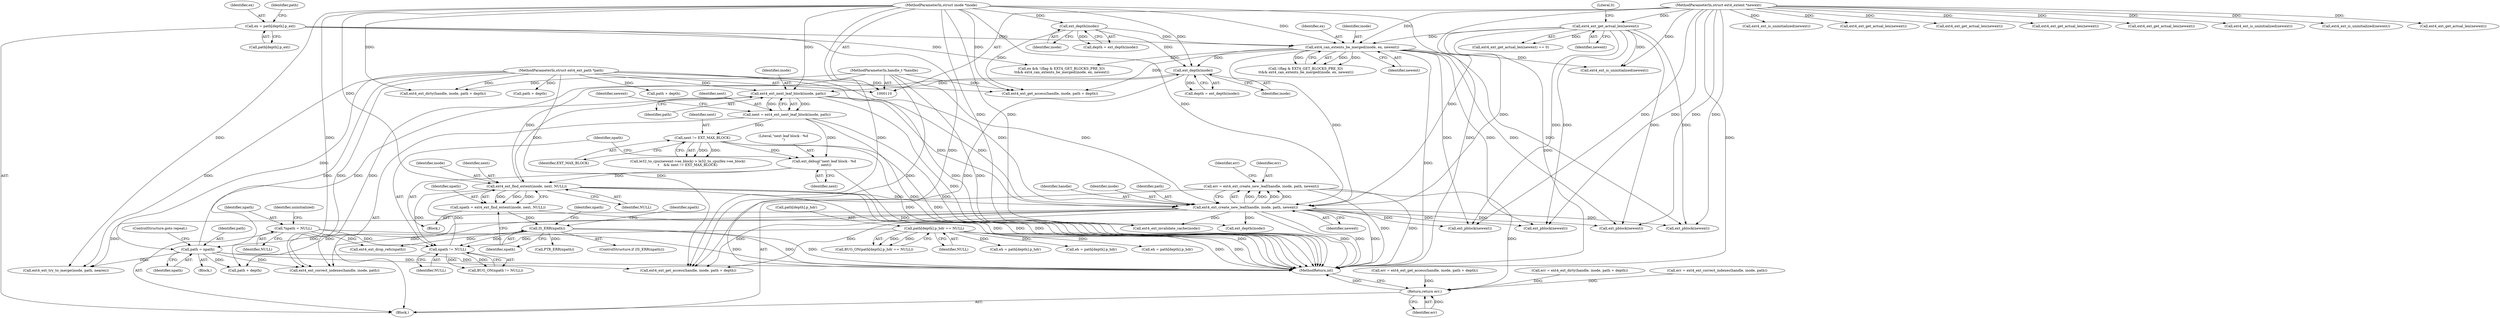 digraph "0_linux_744692dc059845b2a3022119871846e74d4f6e11_1@API" {
"1000341" [label="(Call,err = ext4_ext_create_new_leaf(handle, inode, path, newext))"];
"1000343" [label="(Call,ext4_ext_create_new_leaf(handle, inode, path, newext))"];
"1000111" [label="(MethodParameterIn,handle_t *handle)"];
"1000258" [label="(Call,ext4_ext_next_leaf_block(inode, path))"];
"1000232" [label="(Call,ext_depth(inode))"];
"1000285" [label="(Call,ext4_ext_find_extent(inode, next, NULL))"];
"1000112" [label="(MethodParameterIn,struct inode *inode)"];
"1000276" [label="(Call,ext_debug(\"next leaf block - %d\n\", next))"];
"1000272" [label="(Call,next != EXT_MAX_BLOCK)"];
"1000256" [label="(Call,next = ext4_ext_next_leaf_block(inode, path))"];
"1000280" [label="(Call,npath != NULL)"];
"1000122" [label="(Call,*npath = NULL)"];
"1000290" [label="(Call,IS_ERR(npath))"];
"1000283" [label="(Call,npath = ext4_ext_find_extent(inode, next, NULL))"];
"1000150" [label="(Call,path[depth].p_hdr == NULL)"];
"1000140" [label="(Call,ext_depth(inode))"];
"1000165" [label="(Call,ext4_can_extents_be_merged(inode, ex, newext))"];
"1000142" [label="(Call,ex = path[depth].p_ext)"];
"1000135" [label="(Call,ext4_ext_get_actual_len(newext))"];
"1000114" [label="(MethodParameterIn,struct ext4_extent *newext)"];
"1000327" [label="(Call,path = npath)"];
"1000113" [label="(MethodParameterIn,struct ext4_ext_path *path)"];
"1000610" [label="(Return,return err;)"];
"1000230" [label="(Call,depth = ext_depth(inode))"];
"1000114" [label="(MethodParameterIn,struct ext4_extent *newext)"];
"1000391" [label="(Call,ext_pblock(newext))"];
"1000124" [label="(Identifier,NULL)"];
"1000131" [label="(Identifier,uninitialized)"];
"1000370" [label="(Call,err = ext4_ext_get_access(handle, inode, path + depth))"];
"1000232" [label="(Call,ext_depth(inode))"];
"1000191" [label="(Call,path + depth)"];
"1000585" [label="(Call,ext4_ext_correct_indexes(handle, inode, path))"];
"1000256" [label="(Call,next = ext4_ext_next_leaf_block(inode, path))"];
"1000141" [label="(Identifier,inode)"];
"1000604" [label="(Call,ext4_ext_drop_refs(npath))"];
"1000393" [label="(Call,ext4_ext_is_uninitialized(newext))"];
"1000608" [label="(Call,ext4_ext_invalidate_cache(inode))"];
"1000274" [label="(Identifier,EXT_MAX_BLOCK)"];
"1000258" [label="(Call,ext4_ext_next_leaf_block(inode, path))"];
"1000375" [label="(Call,path + depth)"];
"1000346" [label="(Identifier,path)"];
"1000151" [label="(Call,path[depth].p_hdr)"];
"1000150" [label="(Call,path[depth].p_hdr == NULL)"];
"1000172" [label="(Call,ext4_ext_is_uninitialized(newext))"];
"1000135" [label="(Call,ext4_ext_get_actual_len(newext))"];
"1000353" [label="(Call,ext_depth(inode))"];
"1000451" [label="(Call,ext_pblock(newext))"];
"1000122" [label="(Call,*npath = NULL)"];
"1000167" [label="(Identifier,ex)"];
"1000395" [label="(Call,ext4_ext_get_actual_len(newext))"];
"1000266" [label="(Identifier,newext)"];
"1000515" [label="(Call,ext_pblock(newext))"];
"1000349" [label="(Identifier,err)"];
"1000234" [label="(Call,eh = path[depth].p_hdr)"];
"1000168" [label="(Identifier,newext)"];
"1000144" [label="(Call,path[depth].p_ext)"];
"1000137" [label="(Literal,0)"];
"1000330" [label="(ControlStructure,goto repeat;)"];
"1000143" [label="(Identifier,ex)"];
"1000282" [label="(Identifier,NULL)"];
"1000285" [label="(Call,ext4_ext_find_extent(inode, next, NULL))"];
"1000519" [label="(Call,ext4_ext_get_actual_len(newext))"];
"1000188" [label="(Call,ext4_ext_get_access(handle, inode, path + depth))"];
"1000344" [label="(Identifier,handle)"];
"1000612" [label="(MethodReturn,int)"];
"1000372" [label="(Call,ext4_ext_get_access(handle, inode, path + depth))"];
"1000275" [label="(Block,)"];
"1000329" [label="(Identifier,npath)"];
"1000260" [label="(Identifier,path)"];
"1000165" [label="(Call,ext4_can_extents_be_merged(inode, ex, newext))"];
"1000293" [label="(Call,PTR_ERR(npath))"];
"1000592" [label="(Call,err = ext4_ext_dirty(handle, inode, path + depth))"];
"1000278" [label="(Identifier,next)"];
"1000455" [label="(Call,ext4_ext_get_actual_len(newext))"];
"1000610" [label="(Return,return err;)"];
"1000212" [label="(Call,ext4_ext_get_actual_len(newext))"];
"1000153" [label="(Identifier,path)"];
"1000160" [label="(Call,!(flag & EXT4_GET_BLOCKS_PRE_IO)\n \t\t&& ext4_can_extents_be_merged(inode, ex, newext))"];
"1000276" [label="(Call,ext_debug(\"next leaf block - %d\n\", next))"];
"1000116" [label="(Block,)"];
"1000112" [label="(MethodParameterIn,struct inode *inode)"];
"1000347" [label="(Identifier,newext)"];
"1000345" [label="(Identifier,inode)"];
"1000218" [label="(Call,eh = path[depth].p_hdr)"];
"1000298" [label="(Identifier,npath)"];
"1000149" [label="(Call,BUG_ON(path[depth].p_hdr == NULL))"];
"1000233" [label="(Identifier,inode)"];
"1000142" [label="(Call,ex = path[depth].p_ext)"];
"1000597" [label="(Call,path + depth)"];
"1000288" [label="(Identifier,NULL)"];
"1000579" [label="(Call,ext4_ext_try_to_merge(inode, path, nearex))"];
"1000283" [label="(Call,npath = ext4_ext_find_extent(inode, next, NULL))"];
"1000134" [label="(Call,ext4_ext_get_actual_len(newext) == 0)"];
"1000277" [label="(Literal,\"next leaf block - %d\n\")"];
"1000158" [label="(Call,ex && !(flag & EXT4_GET_BLOCKS_PRE_IO)\n \t\t&& ext4_can_extents_be_merged(inode, ex, newext))"];
"1000166" [label="(Identifier,inode)"];
"1000327" [label="(Call,path = npath)"];
"1000123" [label="(Identifier,npath)"];
"1000272" [label="(Call,next != EXT_MAX_BLOCK)"];
"1000262" [label="(Call,le32_to_cpu(newext->ee_block) > le32_to_cpu(fex->ee_block)\n\t    && next != EXT_MAX_BLOCK)"];
"1000341" [label="(Call,err = ext4_ext_create_new_leaf(handle, inode, path, newext))"];
"1000294" [label="(Identifier,npath)"];
"1000259" [label="(Identifier,inode)"];
"1000257" [label="(Identifier,next)"];
"1000113" [label="(MethodParameterIn,struct ext4_ext_path *path)"];
"1000136" [label="(Identifier,newext)"];
"1000328" [label="(Identifier,path)"];
"1000517" [label="(Call,ext4_ext_is_uninitialized(newext))"];
"1000284" [label="(Identifier,npath)"];
"1000273" [label="(Identifier,next)"];
"1000279" [label="(Call,BUG_ON(npath != NULL))"];
"1000343" [label="(Call,ext4_ext_create_new_leaf(handle, inode, path, newext))"];
"1000290" [label="(Call,IS_ERR(npath))"];
"1000320" [label="(Block,)"];
"1000281" [label="(Identifier,npath)"];
"1000342" [label="(Identifier,err)"];
"1000138" [label="(Call,depth = ext_depth(inode))"];
"1000611" [label="(Identifier,err)"];
"1000594" [label="(Call,ext4_ext_dirty(handle, inode, path + depth))"];
"1000453" [label="(Call,ext4_ext_is_uninitialized(newext))"];
"1000286" [label="(Identifier,inode)"];
"1000140" [label="(Call,ext_depth(inode))"];
"1000583" [label="(Call,err = ext4_ext_correct_indexes(handle, inode, path))"];
"1000291" [label="(Identifier,npath)"];
"1000287" [label="(Identifier,next)"];
"1000280" [label="(Call,npath != NULL)"];
"1000156" [label="(Identifier,NULL)"];
"1000564" [label="(Call,ext_pblock(newext))"];
"1000174" [label="(Call,ext4_ext_get_actual_len(newext))"];
"1000111" [label="(MethodParameterIn,handle_t *handle)"];
"1000355" [label="(Call,eh = path[depth].p_hdr)"];
"1000289" [label="(ControlStructure,if (IS_ERR(npath)))"];
"1000341" -> "1000116"  [label="AST: "];
"1000341" -> "1000343"  [label="CFG: "];
"1000342" -> "1000341"  [label="AST: "];
"1000343" -> "1000341"  [label="AST: "];
"1000349" -> "1000341"  [label="CFG: "];
"1000341" -> "1000612"  [label="DDG: "];
"1000341" -> "1000612"  [label="DDG: "];
"1000343" -> "1000341"  [label="DDG: "];
"1000343" -> "1000341"  [label="DDG: "];
"1000343" -> "1000341"  [label="DDG: "];
"1000343" -> "1000341"  [label="DDG: "];
"1000341" -> "1000610"  [label="DDG: "];
"1000343" -> "1000347"  [label="CFG: "];
"1000344" -> "1000343"  [label="AST: "];
"1000345" -> "1000343"  [label="AST: "];
"1000346" -> "1000343"  [label="AST: "];
"1000347" -> "1000343"  [label="AST: "];
"1000343" -> "1000612"  [label="DDG: "];
"1000343" -> "1000612"  [label="DDG: "];
"1000343" -> "1000612"  [label="DDG: "];
"1000111" -> "1000343"  [label="DDG: "];
"1000258" -> "1000343"  [label="DDG: "];
"1000258" -> "1000343"  [label="DDG: "];
"1000285" -> "1000343"  [label="DDG: "];
"1000112" -> "1000343"  [label="DDG: "];
"1000113" -> "1000343"  [label="DDG: "];
"1000165" -> "1000343"  [label="DDG: "];
"1000135" -> "1000343"  [label="DDG: "];
"1000114" -> "1000343"  [label="DDG: "];
"1000343" -> "1000353"  [label="DDG: "];
"1000343" -> "1000372"  [label="DDG: "];
"1000343" -> "1000372"  [label="DDG: "];
"1000343" -> "1000375"  [label="DDG: "];
"1000343" -> "1000391"  [label="DDG: "];
"1000343" -> "1000451"  [label="DDG: "];
"1000343" -> "1000515"  [label="DDG: "];
"1000343" -> "1000564"  [label="DDG: "];
"1000343" -> "1000579"  [label="DDG: "];
"1000343" -> "1000585"  [label="DDG: "];
"1000343" -> "1000608"  [label="DDG: "];
"1000111" -> "1000110"  [label="AST: "];
"1000111" -> "1000612"  [label="DDG: "];
"1000111" -> "1000188"  [label="DDG: "];
"1000111" -> "1000372"  [label="DDG: "];
"1000111" -> "1000585"  [label="DDG: "];
"1000111" -> "1000594"  [label="DDG: "];
"1000258" -> "1000256"  [label="AST: "];
"1000258" -> "1000260"  [label="CFG: "];
"1000259" -> "1000258"  [label="AST: "];
"1000260" -> "1000258"  [label="AST: "];
"1000256" -> "1000258"  [label="CFG: "];
"1000258" -> "1000612"  [label="DDG: "];
"1000258" -> "1000256"  [label="DDG: "];
"1000258" -> "1000256"  [label="DDG: "];
"1000232" -> "1000258"  [label="DDG: "];
"1000112" -> "1000258"  [label="DDG: "];
"1000327" -> "1000258"  [label="DDG: "];
"1000113" -> "1000258"  [label="DDG: "];
"1000258" -> "1000285"  [label="DDG: "];
"1000232" -> "1000230"  [label="AST: "];
"1000232" -> "1000233"  [label="CFG: "];
"1000233" -> "1000232"  [label="AST: "];
"1000230" -> "1000232"  [label="CFG: "];
"1000232" -> "1000230"  [label="DDG: "];
"1000285" -> "1000232"  [label="DDG: "];
"1000140" -> "1000232"  [label="DDG: "];
"1000165" -> "1000232"  [label="DDG: "];
"1000112" -> "1000232"  [label="DDG: "];
"1000232" -> "1000372"  [label="DDG: "];
"1000285" -> "1000283"  [label="AST: "];
"1000285" -> "1000288"  [label="CFG: "];
"1000286" -> "1000285"  [label="AST: "];
"1000287" -> "1000285"  [label="AST: "];
"1000288" -> "1000285"  [label="AST: "];
"1000283" -> "1000285"  [label="CFG: "];
"1000285" -> "1000612"  [label="DDG: "];
"1000285" -> "1000612"  [label="DDG: "];
"1000285" -> "1000612"  [label="DDG: "];
"1000285" -> "1000280"  [label="DDG: "];
"1000285" -> "1000283"  [label="DDG: "];
"1000285" -> "1000283"  [label="DDG: "];
"1000285" -> "1000283"  [label="DDG: "];
"1000112" -> "1000285"  [label="DDG: "];
"1000276" -> "1000285"  [label="DDG: "];
"1000280" -> "1000285"  [label="DDG: "];
"1000112" -> "1000110"  [label="AST: "];
"1000112" -> "1000612"  [label="DDG: "];
"1000112" -> "1000140"  [label="DDG: "];
"1000112" -> "1000165"  [label="DDG: "];
"1000112" -> "1000188"  [label="DDG: "];
"1000112" -> "1000353"  [label="DDG: "];
"1000112" -> "1000372"  [label="DDG: "];
"1000112" -> "1000579"  [label="DDG: "];
"1000112" -> "1000585"  [label="DDG: "];
"1000112" -> "1000594"  [label="DDG: "];
"1000112" -> "1000608"  [label="DDG: "];
"1000276" -> "1000275"  [label="AST: "];
"1000276" -> "1000278"  [label="CFG: "];
"1000277" -> "1000276"  [label="AST: "];
"1000278" -> "1000276"  [label="AST: "];
"1000281" -> "1000276"  [label="CFG: "];
"1000276" -> "1000612"  [label="DDG: "];
"1000272" -> "1000276"  [label="DDG: "];
"1000256" -> "1000276"  [label="DDG: "];
"1000272" -> "1000262"  [label="AST: "];
"1000272" -> "1000274"  [label="CFG: "];
"1000273" -> "1000272"  [label="AST: "];
"1000274" -> "1000272"  [label="AST: "];
"1000262" -> "1000272"  [label="CFG: "];
"1000272" -> "1000612"  [label="DDG: "];
"1000272" -> "1000612"  [label="DDG: "];
"1000272" -> "1000262"  [label="DDG: "];
"1000272" -> "1000262"  [label="DDG: "];
"1000256" -> "1000272"  [label="DDG: "];
"1000256" -> "1000116"  [label="AST: "];
"1000257" -> "1000256"  [label="AST: "];
"1000266" -> "1000256"  [label="CFG: "];
"1000256" -> "1000612"  [label="DDG: "];
"1000256" -> "1000612"  [label="DDG: "];
"1000280" -> "1000279"  [label="AST: "];
"1000280" -> "1000282"  [label="CFG: "];
"1000281" -> "1000280"  [label="AST: "];
"1000282" -> "1000280"  [label="AST: "];
"1000279" -> "1000280"  [label="CFG: "];
"1000280" -> "1000279"  [label="DDG: "];
"1000280" -> "1000279"  [label="DDG: "];
"1000122" -> "1000280"  [label="DDG: "];
"1000290" -> "1000280"  [label="DDG: "];
"1000150" -> "1000280"  [label="DDG: "];
"1000122" -> "1000116"  [label="AST: "];
"1000122" -> "1000124"  [label="CFG: "];
"1000123" -> "1000122"  [label="AST: "];
"1000124" -> "1000122"  [label="AST: "];
"1000131" -> "1000122"  [label="CFG: "];
"1000122" -> "1000612"  [label="DDG: "];
"1000122" -> "1000604"  [label="DDG: "];
"1000290" -> "1000289"  [label="AST: "];
"1000290" -> "1000291"  [label="CFG: "];
"1000291" -> "1000290"  [label="AST: "];
"1000294" -> "1000290"  [label="CFG: "];
"1000298" -> "1000290"  [label="CFG: "];
"1000290" -> "1000612"  [label="DDG: "];
"1000290" -> "1000612"  [label="DDG: "];
"1000283" -> "1000290"  [label="DDG: "];
"1000290" -> "1000293"  [label="DDG: "];
"1000290" -> "1000327"  [label="DDG: "];
"1000290" -> "1000604"  [label="DDG: "];
"1000283" -> "1000275"  [label="AST: "];
"1000284" -> "1000283"  [label="AST: "];
"1000291" -> "1000283"  [label="CFG: "];
"1000283" -> "1000612"  [label="DDG: "];
"1000150" -> "1000149"  [label="AST: "];
"1000150" -> "1000156"  [label="CFG: "];
"1000151" -> "1000150"  [label="AST: "];
"1000156" -> "1000150"  [label="AST: "];
"1000149" -> "1000150"  [label="CFG: "];
"1000150" -> "1000612"  [label="DDG: "];
"1000150" -> "1000612"  [label="DDG: "];
"1000150" -> "1000149"  [label="DDG: "];
"1000150" -> "1000149"  [label="DDG: "];
"1000150" -> "1000218"  [label="DDG: "];
"1000150" -> "1000234"  [label="DDG: "];
"1000150" -> "1000355"  [label="DDG: "];
"1000140" -> "1000138"  [label="AST: "];
"1000140" -> "1000141"  [label="CFG: "];
"1000141" -> "1000140"  [label="AST: "];
"1000138" -> "1000140"  [label="CFG: "];
"1000140" -> "1000138"  [label="DDG: "];
"1000140" -> "1000165"  [label="DDG: "];
"1000140" -> "1000188"  [label="DDG: "];
"1000165" -> "1000160"  [label="AST: "];
"1000165" -> "1000168"  [label="CFG: "];
"1000166" -> "1000165"  [label="AST: "];
"1000167" -> "1000165"  [label="AST: "];
"1000168" -> "1000165"  [label="AST: "];
"1000160" -> "1000165"  [label="CFG: "];
"1000165" -> "1000612"  [label="DDG: "];
"1000165" -> "1000158"  [label="DDG: "];
"1000165" -> "1000160"  [label="DDG: "];
"1000165" -> "1000160"  [label="DDG: "];
"1000165" -> "1000160"  [label="DDG: "];
"1000142" -> "1000165"  [label="DDG: "];
"1000135" -> "1000165"  [label="DDG: "];
"1000114" -> "1000165"  [label="DDG: "];
"1000165" -> "1000172"  [label="DDG: "];
"1000165" -> "1000188"  [label="DDG: "];
"1000165" -> "1000391"  [label="DDG: "];
"1000165" -> "1000451"  [label="DDG: "];
"1000165" -> "1000515"  [label="DDG: "];
"1000165" -> "1000564"  [label="DDG: "];
"1000142" -> "1000116"  [label="AST: "];
"1000142" -> "1000144"  [label="CFG: "];
"1000143" -> "1000142"  [label="AST: "];
"1000144" -> "1000142"  [label="AST: "];
"1000153" -> "1000142"  [label="CFG: "];
"1000142" -> "1000612"  [label="DDG: "];
"1000142" -> "1000158"  [label="DDG: "];
"1000135" -> "1000134"  [label="AST: "];
"1000135" -> "1000136"  [label="CFG: "];
"1000136" -> "1000135"  [label="AST: "];
"1000137" -> "1000135"  [label="CFG: "];
"1000135" -> "1000612"  [label="DDG: "];
"1000135" -> "1000134"  [label="DDG: "];
"1000114" -> "1000135"  [label="DDG: "];
"1000135" -> "1000172"  [label="DDG: "];
"1000135" -> "1000391"  [label="DDG: "];
"1000135" -> "1000451"  [label="DDG: "];
"1000135" -> "1000515"  [label="DDG: "];
"1000135" -> "1000564"  [label="DDG: "];
"1000114" -> "1000110"  [label="AST: "];
"1000114" -> "1000612"  [label="DDG: "];
"1000114" -> "1000172"  [label="DDG: "];
"1000114" -> "1000174"  [label="DDG: "];
"1000114" -> "1000212"  [label="DDG: "];
"1000114" -> "1000391"  [label="DDG: "];
"1000114" -> "1000393"  [label="DDG: "];
"1000114" -> "1000395"  [label="DDG: "];
"1000114" -> "1000451"  [label="DDG: "];
"1000114" -> "1000453"  [label="DDG: "];
"1000114" -> "1000455"  [label="DDG: "];
"1000114" -> "1000515"  [label="DDG: "];
"1000114" -> "1000517"  [label="DDG: "];
"1000114" -> "1000519"  [label="DDG: "];
"1000114" -> "1000564"  [label="DDG: "];
"1000327" -> "1000320"  [label="AST: "];
"1000327" -> "1000329"  [label="CFG: "];
"1000328" -> "1000327"  [label="AST: "];
"1000329" -> "1000327"  [label="AST: "];
"1000330" -> "1000327"  [label="CFG: "];
"1000327" -> "1000612"  [label="DDG: "];
"1000113" -> "1000327"  [label="DDG: "];
"1000327" -> "1000372"  [label="DDG: "];
"1000327" -> "1000375"  [label="DDG: "];
"1000327" -> "1000579"  [label="DDG: "];
"1000327" -> "1000585"  [label="DDG: "];
"1000113" -> "1000110"  [label="AST: "];
"1000113" -> "1000612"  [label="DDG: "];
"1000113" -> "1000188"  [label="DDG: "];
"1000113" -> "1000191"  [label="DDG: "];
"1000113" -> "1000372"  [label="DDG: "];
"1000113" -> "1000375"  [label="DDG: "];
"1000113" -> "1000579"  [label="DDG: "];
"1000113" -> "1000585"  [label="DDG: "];
"1000113" -> "1000594"  [label="DDG: "];
"1000113" -> "1000597"  [label="DDG: "];
"1000610" -> "1000116"  [label="AST: "];
"1000610" -> "1000611"  [label="CFG: "];
"1000611" -> "1000610"  [label="AST: "];
"1000612" -> "1000610"  [label="CFG: "];
"1000610" -> "1000612"  [label="DDG: "];
"1000611" -> "1000610"  [label="DDG: "];
"1000583" -> "1000610"  [label="DDG: "];
"1000592" -> "1000610"  [label="DDG: "];
"1000370" -> "1000610"  [label="DDG: "];
}
